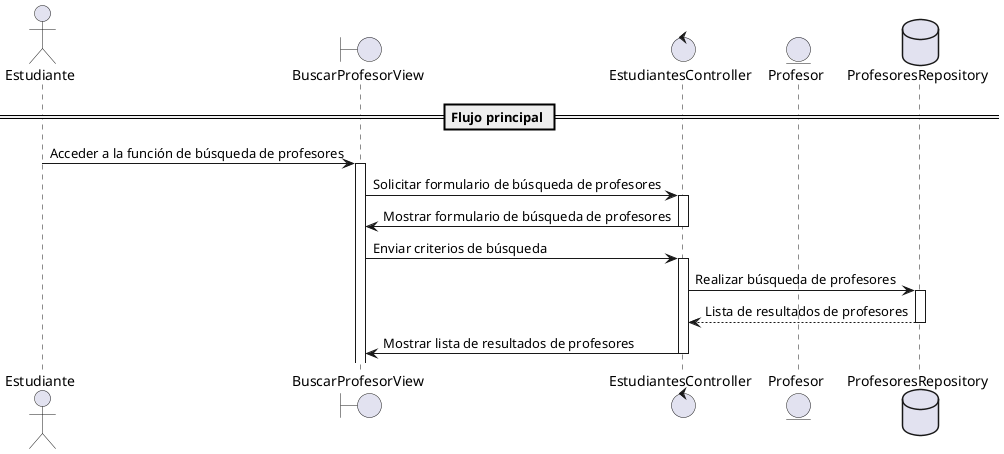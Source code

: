 @startuml
actor Estudiante
boundary "BuscarProfesorView" as View
control "EstudiantesController" as Controller
entity "Profesor" as Profesor
database "ProfesoresRepository" as Repository

== Flujo principal ==
Estudiante -> View : Acceder a la función de búsqueda de profesores
activate View
View -> Controller : Solicitar formulario de búsqueda de profesores
activate Controller
Controller -> View : Mostrar formulario de búsqueda de profesores
deactivate Controller
View -> Controller : Enviar criterios de búsqueda
activate Controller
Controller -> Repository : Realizar búsqueda de profesores
activate Repository
Repository --> Controller : Lista de resultados de profesores
deactivate Repository
Controller -> View : Mostrar lista de resultados de profesores
deactivate Controller

@enduml